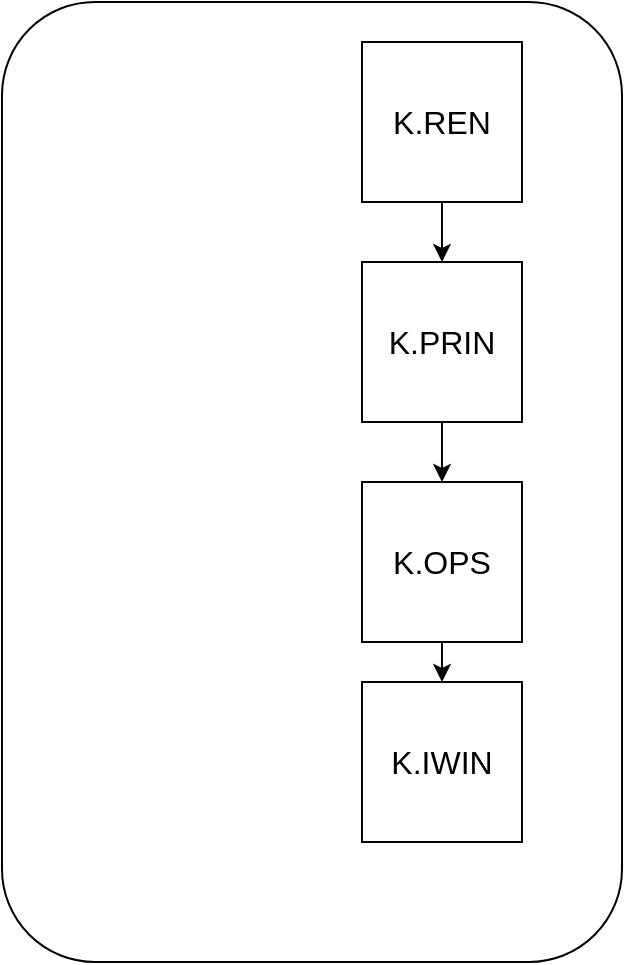 <mxfile version="26.0.4">
  <diagram name="Halaman-1" id="xNXOWSK5obk3gPRHOKv-">
    <mxGraphModel dx="419" dy="223" grid="1" gridSize="10" guides="1" tooltips="1" connect="1" arrows="1" fold="1" page="1" pageScale="1" pageWidth="827" pageHeight="1169" math="0" shadow="0">
      <root>
        <mxCell id="0" />
        <mxCell id="1" parent="0" />
        <mxCell id="WOmsKnr1_zjeLseIJWNy-7" value="" style="rounded=1;whiteSpace=wrap;html=1;" vertex="1" parent="1">
          <mxGeometry x="380" y="20" width="310" height="480" as="geometry" />
        </mxCell>
        <mxCell id="WOmsKnr1_zjeLseIJWNy-11" value="" style="edgeStyle=orthogonalEdgeStyle;rounded=0;orthogonalLoop=1;jettySize=auto;html=1;" edge="1" parent="1" source="WOmsKnr1_zjeLseIJWNy-1" target="WOmsKnr1_zjeLseIJWNy-10">
          <mxGeometry relative="1" as="geometry" />
        </mxCell>
        <mxCell id="WOmsKnr1_zjeLseIJWNy-1" value="&lt;font size=&quot;3&quot;&gt;K.REN&lt;/font&gt;" style="whiteSpace=wrap;html=1;aspect=fixed;" vertex="1" parent="1">
          <mxGeometry x="560" y="40" width="80" height="80" as="geometry" />
        </mxCell>
        <mxCell id="WOmsKnr1_zjeLseIJWNy-6" value="&lt;font size=&quot;3&quot;&gt;K.IWIN&lt;/font&gt;" style="whiteSpace=wrap;html=1;aspect=fixed;" vertex="1" parent="1">
          <mxGeometry x="560" y="360" width="80" height="80" as="geometry" />
        </mxCell>
        <mxCell id="WOmsKnr1_zjeLseIJWNy-13" value="" style="edgeStyle=orthogonalEdgeStyle;rounded=0;orthogonalLoop=1;jettySize=auto;html=1;" edge="1" parent="1" source="WOmsKnr1_zjeLseIJWNy-10" target="WOmsKnr1_zjeLseIJWNy-12">
          <mxGeometry relative="1" as="geometry" />
        </mxCell>
        <mxCell id="WOmsKnr1_zjeLseIJWNy-10" value="&lt;font size=&quot;3&quot;&gt;K.PRIN&lt;/font&gt;" style="whiteSpace=wrap;html=1;aspect=fixed;" vertex="1" parent="1">
          <mxGeometry x="560" y="150" width="80" height="80" as="geometry" />
        </mxCell>
        <mxCell id="WOmsKnr1_zjeLseIJWNy-16" style="edgeStyle=orthogonalEdgeStyle;rounded=0;orthogonalLoop=1;jettySize=auto;html=1;exitX=0.5;exitY=1;exitDx=0;exitDy=0;entryX=0.5;entryY=0;entryDx=0;entryDy=0;" edge="1" parent="1" source="WOmsKnr1_zjeLseIJWNy-12" target="WOmsKnr1_zjeLseIJWNy-6">
          <mxGeometry relative="1" as="geometry" />
        </mxCell>
        <mxCell id="WOmsKnr1_zjeLseIJWNy-12" value="&lt;font size=&quot;3&quot;&gt;K.OPS&lt;/font&gt;" style="whiteSpace=wrap;html=1;aspect=fixed;" vertex="1" parent="1">
          <mxGeometry x="560" y="260" width="80" height="80" as="geometry" />
        </mxCell>
      </root>
    </mxGraphModel>
  </diagram>
</mxfile>
